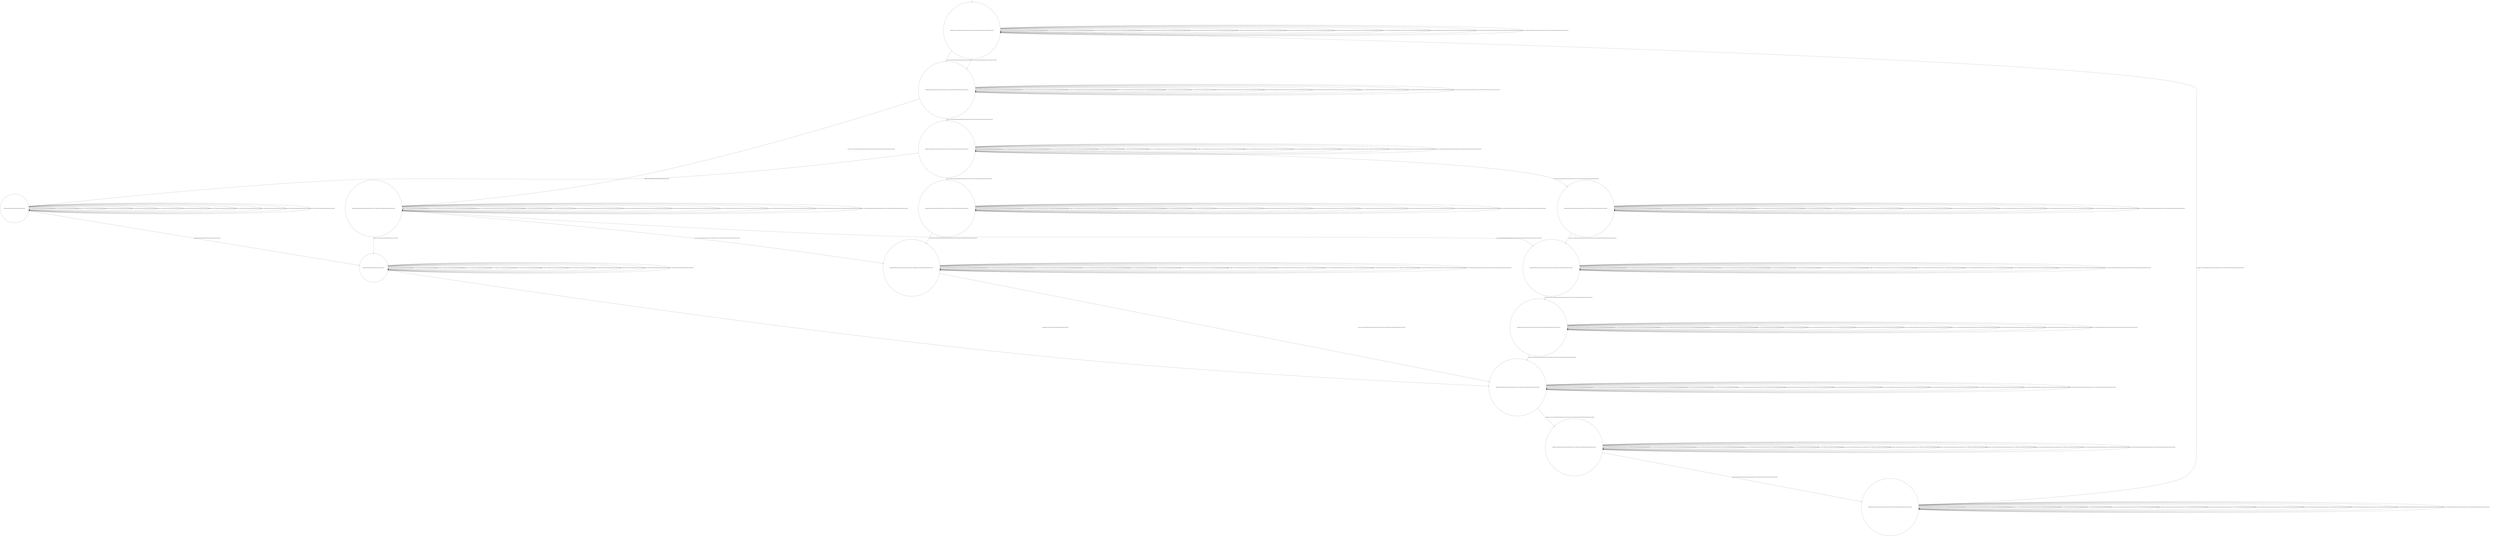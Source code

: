 digraph g {
	edge [lblstyle="above, sloped"];
	s0 [shape="circle" label="0@[((EUR and COF and TEA and CAP and TON and not DOL) or (DOL and TEA and CAP and TON and not EUR and not COF))]"];
	s1 [shape="circle" label="1@[((DOL and TEA and CAP and TON and not EUR and not COF) or (EUR and COF and TEA and CAP and TON and not DOL))]"];
	s2 [shape="circle" label="2@[((DOL and TEA and CAP and TON and not EUR and not COF) or (EUR and COF and TEA and CAP and TON and not DOL))]"];
	s3 [shape="circle" label="3@[((DOL and TEA and CAP and TON and not EUR and not COF) or (EUR and COF and TEA and CAP and TON and not DOL))]"];
	s4 [shape="circle" label="4@[((DOL and TEA and CAP and TON and not EUR and not COF) or (EUR and COF and TEA and CAP and TON and not DOL))]"];
	s5 [shape="circle" label="5@[((EUR and COF and TEA and CAP and TON and not DOL))]"];
	s6 [shape="circle" label="6@[((DOL and TEA and CAP and TON and not EUR and not COF) or (EUR and COF and TEA and CAP and TON and not DOL))]"];
	s7 [shape="circle" label="7@[((DOL and TEA and CAP and TON and not EUR and not COF) or (EUR and COF and TEA and CAP and TON and not DOL))]"];
	s8 [shape="circle" label="8@[((EUR and COF and TEA and CAP and TON and not DOL))]"];
	s9 [shape="circle" label="9@[((DOL and TEA and CAP and TON and not EUR and not COF) or (EUR and COF and TEA and CAP and TON and not DOL))]"];
	s10 [shape="circle" label="10@[((DOL and TEA and CAP and TON and not EUR and not COF) or (EUR and COF and TEA and CAP and TON and not DOL))]"];
	s11 [shape="circle" label="11@[((DOL and TEA and CAP and TON and not EUR and not COF) or (EUR and COF and TEA and CAP and TON and not DOL))]"];
	s12 [shape="circle" label="12@[((DOL and TEA and CAP and TON and not EUR and not COF) or (EUR and COF and TEA and CAP and TON and not DOL))]"];
	s13 [shape="circle" label="13@[((DOL and TEA and CAP and TON and not EUR and not COF) or (EUR and COF and TEA and CAP and TON and not DOL))]"];
	s0 -> s0 [label="cap / nok() [((DOL and TEA and CAP and TON and not EUR and not COF) or (EUR and COF and TEA and CAP and TON and not DOL))]"];
	s0 -> s0 [label="coffee / nok() [((DOL and TEA and CAP and TON and not EUR and not COF) or (EUR and COF and TEA and CAP and TON and not DOL))]"];
	s0 -> s0 [label="cup_taken / nok() [((DOL and TEA and CAP and TON and not EUR and not COF) or (EUR and COF and TEA and CAP and TON and not DOL))]"];
	s0 -> s0 [label="display_done / nok() [((DOL and TEA and CAP and TON and not EUR and not COF) or (EUR and COF and TEA and CAP and TON and not DOL))]"];
	s0 -> s1 [label="dollar / ok() [((DOL and TEA and CAP and TON and not EUR and not COF))]"];
	s0 -> s1 [label="euro / ok() [((EUR and COF and TEA and CAP and TON and not DOL))]"];
	s0 -> s0 [label="no_sugar / nok() [((DOL and TEA and CAP and TON and not EUR and not COF) or (EUR and COF and TEA and CAP and TON and not DOL))]"];
	s0 -> s0 [label="pour_coffee / nok() [((DOL and TEA and CAP and TON and not EUR and not COF) or (EUR and COF and TEA and CAP and TON and not DOL))]"];
	s0 -> s0 [label="pour_milk / nok() [((DOL and TEA and CAP and TON and not EUR and not COF) or (EUR and COF and TEA and CAP and TON and not DOL))]"];
	s0 -> s0 [label="pour_sugar / nok() [((DOL and TEA and CAP and TON and not EUR and not COF) or (EUR and COF and TEA and CAP and TON and not DOL))]"];
	s0 -> s0 [label="pour_tea / nok() [((DOL and TEA and CAP and TON and not EUR and not COF) or (EUR and COF and TEA and CAP and TON and not DOL))]"];
	s0 -> s0 [label="ring / nok() [((DOL and TEA and CAP and TON and not EUR and not COF) or (EUR and COF and TEA and CAP and TON and not DOL))]"];
	s0 -> s0 [label="sugar / nok() [((DOL and TEA and CAP and TON and not EUR and not COF) or (EUR and COF and TEA and CAP and TON and not DOL))]"];
	s0 -> s0 [label="tea / nok() [((DOL and TEA and CAP and TON and not EUR and not COF) or (EUR and COF and TEA and CAP and TON and not DOL))]"];
	s1 -> s1 [label="cap / nok() [((DOL and TEA and CAP and TON and not EUR and not COF) or (EUR and COF and TEA and CAP and TON and not DOL))]"];
	s1 -> s1 [label="coffee / nok() [((DOL and TEA and CAP and TON and not EUR and not COF) or (EUR and COF and TEA and CAP and TON and not DOL))]"];
	s1 -> s1 [label="cup_taken / nok() [((DOL and TEA and CAP and TON and not EUR and not COF) or (EUR and COF and TEA and CAP and TON and not DOL))]"];
	s1 -> s1 [label="display_done / nok() [((DOL and TEA and CAP and TON and not EUR and not COF) or (EUR and COF and TEA and CAP and TON and not DOL))]"];
	s1 -> s1 [label="dollar / nok() [((DOL and TEA and CAP and TON and not EUR and not COF))]"];
	s1 -> s1 [label="euro / nok() [((EUR and COF and TEA and CAP and TON and not DOL))]"];
	s1 -> s2 [label="no_sugar / ok() [((DOL and TEA and CAP and TON and not EUR and not COF) or (EUR and COF and TEA and CAP and TON and not DOL))]"];
	s1 -> s1 [label="pour_coffee / nok() [((DOL and TEA and CAP and TON and not EUR and not COF) or (EUR and COF and TEA and CAP and TON and not DOL))]"];
	s1 -> s1 [label="pour_milk / nok() [((DOL and TEA and CAP and TON and not EUR and not COF) or (EUR and COF and TEA and CAP and TON and not DOL))]"];
	s1 -> s1 [label="pour_sugar / nok() [((DOL and TEA and CAP and TON and not EUR and not COF) or (EUR and COF and TEA and CAP and TON and not DOL))]"];
	s1 -> s1 [label="pour_tea / nok() [((DOL and TEA and CAP and TON and not EUR and not COF) or (EUR and COF and TEA and CAP and TON and not DOL))]"];
	s1 -> s1 [label="ring / nok() [((DOL and TEA and CAP and TON and not EUR and not COF) or (EUR and COF and TEA and CAP and TON and not DOL))]"];
	s1 -> s3 [label="sugar / ok() [((DOL and TEA and CAP and TON and not EUR and not COF) or (EUR and COF and TEA and CAP and TON and not DOL))]"];
	s1 -> s1 [label="tea / nok() [((DOL and TEA and CAP and TON and not EUR and not COF) or (EUR and COF and TEA and CAP and TON and not DOL))]"];
	s2 -> s7 [label="cap / ok() [((DOL and TEA and CAP and TON and not EUR and not COF) or (EUR and COF and TEA and CAP and TON and not DOL))]"];
	s2 -> s2 [label="coffee / Ω [((DOL and TEA and CAP and TON and not EUR and not COF))]"];
	s2 -> s8 [label="coffee / ok() [((EUR and COF and TEA and CAP and TON and not DOL))]"];
	s2 -> s2 [label="cup_taken / nok() [((DOL and TEA and CAP and TON and not EUR and not COF) or (EUR and COF and TEA and CAP and TON and not DOL))]"];
	s2 -> s2 [label="display_done / nok() [((DOL and TEA and CAP and TON and not EUR and not COF) or (EUR and COF and TEA and CAP and TON and not DOL))]"];
	s2 -> s2 [label="dollar / nok() [((DOL and TEA and CAP and TON and not EUR and not COF))]"];
	s2 -> s2 [label="euro / nok() [((EUR and COF and TEA and CAP and TON and not DOL))]"];
	s2 -> s2 [label="no_sugar / nok() [((DOL and TEA and CAP and TON and not EUR and not COF) or (EUR and COF and TEA and CAP and TON and not DOL))]"];
	s2 -> s2 [label="pour_coffee / nok() [((DOL and TEA and CAP and TON and not EUR and not COF) or (EUR and COF and TEA and CAP and TON and not DOL))]"];
	s2 -> s2 [label="pour_milk / nok() [((DOL and TEA and CAP and TON and not EUR and not COF) or (EUR and COF and TEA and CAP and TON and not DOL))]"];
	s2 -> s2 [label="pour_sugar / nok() [((DOL and TEA and CAP and TON and not EUR and not COF) or (EUR and COF and TEA and CAP and TON and not DOL))]"];
	s2 -> s2 [label="pour_tea / nok() [((DOL and TEA and CAP and TON and not EUR and not COF) or (EUR and COF and TEA and CAP and TON and not DOL))]"];
	s2 -> s2 [label="ring / nok() [((DOL and TEA and CAP and TON and not EUR and not COF) or (EUR and COF and TEA and CAP and TON and not DOL))]"];
	s2 -> s2 [label="sugar / void() [((DOL and TEA and CAP and TON and not EUR and not COF) or (EUR and COF and TEA and CAP and TON and not DOL))]"];
	s2 -> s9 [label="tea / ok() [((DOL and TEA and CAP and TON and not EUR and not COF) or (EUR and COF and TEA and CAP and TON and not DOL))]"];
	s3 -> s4 [label="cap / ok() [((DOL and TEA and CAP and TON and not EUR and not COF) or (EUR and COF and TEA and CAP and TON and not DOL))]"];
	s3 -> s5 [label="coffee / ok() [((EUR and COF and TEA and CAP and TON and not DOL))]"];
	s3 -> s3 [label="coffee / Ω [((DOL and TEA and CAP and TON and not EUR and not COF))]"];
	s3 -> s3 [label="cup_taken / nok() [((DOL and TEA and CAP and TON and not EUR and not COF) or (EUR and COF and TEA and CAP and TON and not DOL))]"];
	s3 -> s3 [label="display_done / nok() [((DOL and TEA and CAP and TON and not EUR and not COF) or (EUR and COF and TEA and CAP and TON and not DOL))]"];
	s3 -> s3 [label="dollar / nok() [((DOL and TEA and CAP and TON and not EUR and not COF))]"];
	s3 -> s3 [label="euro / nok() [((EUR and COF and TEA and CAP and TON and not DOL))]"];
	s3 -> s3 [label="no_sugar / void() [((DOL and TEA and CAP and TON and not EUR and not COF) or (EUR and COF and TEA and CAP and TON and not DOL))]"];
	s3 -> s3 [label="pour_coffee / nok() [((DOL and TEA and CAP and TON and not EUR and not COF) or (EUR and COF and TEA and CAP and TON and not DOL))]"];
	s3 -> s3 [label="pour_milk / nok() [((DOL and TEA and CAP and TON and not EUR and not COF) or (EUR and COF and TEA and CAP and TON and not DOL))]"];
	s3 -> s3 [label="pour_sugar / nok() [((DOL and TEA and CAP and TON and not EUR and not COF) or (EUR and COF and TEA and CAP and TON and not DOL))]"];
	s3 -> s3 [label="pour_tea / nok() [((DOL and TEA and CAP and TON and not EUR and not COF) or (EUR and COF and TEA and CAP and TON and not DOL))]"];
	s3 -> s3 [label="ring / nok() [((DOL and TEA and CAP and TON and not EUR and not COF) or (EUR and COF and TEA and CAP and TON and not DOL))]"];
	s3 -> s3 [label="sugar / nok() [((DOL and TEA and CAP and TON and not EUR and not COF) or (EUR and COF and TEA and CAP and TON and not DOL))]"];
	s3 -> s6 [label="tea / ok() [((DOL and TEA and CAP and TON and not EUR and not COF) or (EUR and COF and TEA and CAP and TON and not DOL))]"];
	s4 -> s4 [label="cap / nok() [((DOL and TEA and CAP and TON and not EUR and not COF) or (EUR and COF and TEA and CAP and TON and not DOL))]"];
	s4 -> s4 [label="coffee / void() [((DOL and TEA and CAP and TON and not EUR and not COF) or (EUR and COF and TEA and CAP and TON and not DOL))]"];
	s4 -> s4 [label="cup_taken / nok() [((DOL and TEA and CAP and TON and not EUR and not COF) or (EUR and COF and TEA and CAP and TON and not DOL))]"];
	s4 -> s4 [label="display_done / nok() [((DOL and TEA and CAP and TON and not EUR and not COF) or (EUR and COF and TEA and CAP and TON and not DOL))]"];
	s4 -> s4 [label="dollar / nok() [((DOL and TEA and CAP and TON and not EUR and not COF))]"];
	s4 -> s4 [label="euro / nok() [((EUR and COF and TEA and CAP and TON and not DOL))]"];
	s4 -> s4 [label="no_sugar / nok() [((DOL and TEA and CAP and TON and not EUR and not COF) or (EUR and COF and TEA and CAP and TON and not DOL))]"];
	s4 -> s4 [label="pour_coffee / nok() [((DOL and TEA and CAP and TON and not EUR and not COF) or (EUR and COF and TEA and CAP and TON and not DOL))]"];
	s4 -> s4 [label="pour_milk / nok() [((DOL and TEA and CAP and TON and not EUR and not COF) or (EUR and COF and TEA and CAP and TON and not DOL))]"];
	s4 -> s7 [label="pour_sugar / ok() [((DOL and TEA and CAP and TON and not EUR and not COF) or (EUR and COF and TEA and CAP and TON and not DOL))]"];
	s4 -> s4 [label="pour_tea / nok() [((DOL and TEA and CAP and TON and not EUR and not COF) or (EUR and COF and TEA and CAP and TON and not DOL))]"];
	s4 -> s4 [label="ring / nok() [((DOL and TEA and CAP and TON and not EUR and not COF) or (EUR and COF and TEA and CAP and TON and not DOL))]"];
	s4 -> s4 [label="sugar / nok() [((DOL and TEA and CAP and TON and not EUR and not COF) or (EUR and COF and TEA and CAP and TON and not DOL))]"];
	s4 -> s4 [label="tea / void() [((DOL and TEA and CAP and TON and not EUR and not COF) or (EUR and COF and TEA and CAP and TON and not DOL))]"];
	s5 -> s5 [label="cap / void() [((EUR and COF and TEA and CAP and TON and not DOL))]"];
	s5 -> s5 [label="coffee / nok() [((EUR and COF and TEA and CAP and TON and not DOL))]"];
	s5 -> s5 [label="cup_taken / nok() [((EUR and COF and TEA and CAP and TON and not DOL))]"];
	s5 -> s5 [label="display_done / nok() [((EUR and COF and TEA and CAP and TON and not DOL))]"];
	s5 -> s5 [label="euro / nok() [((EUR and COF and TEA and CAP and TON and not DOL))]"];
	s5 -> s5 [label="no_sugar / nok() [((EUR and COF and TEA and CAP and TON and not DOL))]"];
	s5 -> s5 [label="pour_coffee / nok() [((EUR and COF and TEA and CAP and TON and not DOL))]"];
	s5 -> s5 [label="pour_milk / nok() [((EUR and COF and TEA and CAP and TON and not DOL))]"];
	s5 -> s8 [label="pour_sugar / ok() [((EUR and COF and TEA and CAP and TON and not DOL))]"];
	s5 -> s5 [label="pour_tea / nok() [((EUR and COF and TEA and CAP and TON and not DOL))]"];
	s5 -> s5 [label="ring / nok() [((EUR and COF and TEA and CAP and TON and not DOL))]"];
	s5 -> s5 [label="sugar / nok() [((EUR and COF and TEA and CAP and TON and not DOL))]"];
	s5 -> s5 [label="tea / void() [((EUR and COF and TEA and CAP and TON and not DOL))]"];
	s6 -> s6 [label="cap / void() [((DOL and TEA and CAP and TON and not EUR and not COF) or (EUR and COF and TEA and CAP and TON and not DOL))]"];
	s6 -> s6 [label="coffee / void() [((DOL and TEA and CAP and TON and not EUR and not COF) or (EUR and COF and TEA and CAP and TON and not DOL))]"];
	s6 -> s6 [label="cup_taken / nok() [((DOL and TEA and CAP and TON and not EUR and not COF) or (EUR and COF and TEA and CAP and TON and not DOL))]"];
	s6 -> s6 [label="display_done / nok() [((DOL and TEA and CAP and TON and not EUR and not COF) or (EUR and COF and TEA and CAP and TON and not DOL))]"];
	s6 -> s6 [label="dollar / nok() [((DOL and TEA and CAP and TON and not EUR and not COF))]"];
	s6 -> s6 [label="euro / nok() [((EUR and COF and TEA and CAP and TON and not DOL))]"];
	s6 -> s6 [label="no_sugar / nok() [((DOL and TEA and CAP and TON and not EUR and not COF) or (EUR and COF and TEA and CAP and TON and not DOL))]"];
	s6 -> s6 [label="pour_coffee / nok() [((DOL and TEA and CAP and TON and not EUR and not COF) or (EUR and COF and TEA and CAP and TON and not DOL))]"];
	s6 -> s6 [label="pour_milk / nok() [((DOL and TEA and CAP and TON and not EUR and not COF) or (EUR and COF and TEA and CAP and TON and not DOL))]"];
	s6 -> s9 [label="pour_sugar / ok() [((DOL and TEA and CAP and TON and not EUR and not COF) or (EUR and COF and TEA and CAP and TON and not DOL))]"];
	s6 -> s6 [label="pour_tea / nok() [((DOL and TEA and CAP and TON and not EUR and not COF) or (EUR and COF and TEA and CAP and TON and not DOL))]"];
	s6 -> s6 [label="ring / nok() [((DOL and TEA and CAP and TON and not EUR and not COF) or (EUR and COF and TEA and CAP and TON and not DOL))]"];
	s6 -> s6 [label="sugar / nok() [((DOL and TEA and CAP and TON and not EUR and not COF) or (EUR and COF and TEA and CAP and TON and not DOL))]"];
	s6 -> s6 [label="tea / nok() [((DOL and TEA and CAP and TON and not EUR and not COF) or (EUR and COF and TEA and CAP and TON and not DOL))]"];
	s7 -> s7 [label="cap / nok() [((DOL and TEA and CAP and TON and not EUR and not COF) or (EUR and COF and TEA and CAP and TON and not DOL))]"];
	s7 -> s7 [label="coffee / void() [((DOL and TEA and CAP and TON and not EUR and not COF) or (EUR and COF and TEA and CAP and TON and not DOL))]"];
	s7 -> s7 [label="cup_taken / nok() [((DOL and TEA and CAP and TON and not EUR and not COF) or (EUR and COF and TEA and CAP and TON and not DOL))]"];
	s7 -> s7 [label="display_done / nok() [((DOL and TEA and CAP and TON and not EUR and not COF) or (EUR and COF and TEA and CAP and TON and not DOL))]"];
	s7 -> s7 [label="dollar / nok() [((DOL and TEA and CAP and TON and not EUR and not COF))]"];
	s7 -> s7 [label="euro / nok() [((EUR and COF and TEA and CAP and TON and not DOL))]"];
	s7 -> s7 [label="no_sugar / nok() [((DOL and TEA and CAP and TON and not EUR and not COF) or (EUR and COF and TEA and CAP and TON and not DOL))]"];
	s7 -> s7 [label="pour_coffee / nok() [((DOL and TEA and CAP and TON and not EUR and not COF) or (EUR and COF and TEA and CAP and TON and not DOL))]"];
	s7 -> s11 [label="pour_milk / ok() [((DOL and TEA and CAP and TON and not EUR and not COF) or (EUR and COF and TEA and CAP and TON and not DOL))]"];
	s7 -> s7 [label="pour_sugar / nok() [((DOL and TEA and CAP and TON and not EUR and not COF) or (EUR and COF and TEA and CAP and TON and not DOL))]"];
	s7 -> s7 [label="pour_tea / nok() [((DOL and TEA and CAP and TON and not EUR and not COF) or (EUR and COF and TEA and CAP and TON and not DOL))]"];
	s7 -> s7 [label="ring / nok() [((DOL and TEA and CAP and TON and not EUR and not COF) or (EUR and COF and TEA and CAP and TON and not DOL))]"];
	s7 -> s7 [label="sugar / nok() [((DOL and TEA and CAP and TON and not EUR and not COF) or (EUR and COF and TEA and CAP and TON and not DOL))]"];
	s7 -> s7 [label="tea / void() [((DOL and TEA and CAP and TON and not EUR and not COF) or (EUR and COF and TEA and CAP and TON and not DOL))]"];
	s8 -> s8 [label="cap / void() [((EUR and COF and TEA and CAP and TON and not DOL))]"];
	s8 -> s8 [label="coffee / nok() [((EUR and COF and TEA and CAP and TON and not DOL))]"];
	s8 -> s8 [label="cup_taken / nok() [((EUR and COF and TEA and CAP and TON and not DOL))]"];
	s8 -> s8 [label="display_done / nok() [((EUR and COF and TEA and CAP and TON and not DOL))]"];
	s8 -> s8 [label="euro / nok() [((EUR and COF and TEA and CAP and TON and not DOL))]"];
	s8 -> s8 [label="no_sugar / nok() [((EUR and COF and TEA and CAP and TON and not DOL))]"];
	s8 -> s10 [label="pour_coffee / ok() [((EUR and COF and TEA and CAP and TON and not DOL))]"];
	s8 -> s8 [label="pour_milk / nok() [((EUR and COF and TEA and CAP and TON and not DOL))]"];
	s8 -> s8 [label="pour_sugar / nok() [((EUR and COF and TEA and CAP and TON and not DOL))]"];
	s8 -> s8 [label="pour_tea / nok() [((EUR and COF and TEA and CAP and TON and not DOL))]"];
	s8 -> s8 [label="ring / nok() [((EUR and COF and TEA and CAP and TON and not DOL))]"];
	s8 -> s8 [label="sugar / nok() [((EUR and COF and TEA and CAP and TON and not DOL))]"];
	s8 -> s8 [label="tea / void() [((EUR and COF and TEA and CAP and TON and not DOL))]"];
	s9 -> s9 [label="cap / void() [((DOL and TEA and CAP and TON and not EUR and not COF) or (EUR and COF and TEA and CAP and TON and not DOL))]"];
	s9 -> s9 [label="coffee / void() [((DOL and TEA and CAP and TON and not EUR and not COF) or (EUR and COF and TEA and CAP and TON and not DOL))]"];
	s9 -> s9 [label="cup_taken / nok() [((DOL and TEA and CAP and TON and not EUR and not COF) or (EUR and COF and TEA and CAP and TON and not DOL))]"];
	s9 -> s9 [label="display_done / nok() [((DOL and TEA and CAP and TON and not EUR and not COF) or (EUR and COF and TEA and CAP and TON and not DOL))]"];
	s9 -> s9 [label="dollar / nok() [((DOL and TEA and CAP and TON and not EUR and not COF))]"];
	s9 -> s9 [label="euro / nok() [((EUR and COF and TEA and CAP and TON and not DOL))]"];
	s9 -> s9 [label="no_sugar / nok() [((DOL and TEA and CAP and TON and not EUR and not COF) or (EUR and COF and TEA and CAP and TON and not DOL))]"];
	s9 -> s9 [label="pour_coffee / nok() [((DOL and TEA and CAP and TON and not EUR and not COF) or (EUR and COF and TEA and CAP and TON and not DOL))]"];
	s9 -> s9 [label="pour_milk / nok() [((DOL and TEA and CAP and TON and not EUR and not COF) or (EUR and COF and TEA and CAP and TON and not DOL))]"];
	s9 -> s9 [label="pour_sugar / nok() [((DOL and TEA and CAP and TON and not EUR and not COF) or (EUR and COF and TEA and CAP and TON and not DOL))]"];
	s9 -> s10 [label="pour_tea / ok() [((DOL and TEA and CAP and TON and not EUR and not COF) or (EUR and COF and TEA and CAP and TON and not DOL))]"];
	s9 -> s9 [label="ring / nok() [((DOL and TEA and CAP and TON and not EUR and not COF) or (EUR and COF and TEA and CAP and TON and not DOL))]"];
	s9 -> s9 [label="sugar / nok() [((DOL and TEA and CAP and TON and not EUR and not COF) or (EUR and COF and TEA and CAP and TON and not DOL))]"];
	s9 -> s9 [label="tea / nok() [((DOL and TEA and CAP and TON and not EUR and not COF) or (EUR and COF and TEA and CAP and TON and not DOL))]"];
	s10 -> s10 [label="cap / nok() [((DOL and TEA and CAP and TON and not EUR and not COF) or (EUR and COF and TEA and CAP and TON and not DOL))]"];
	s10 -> s10 [label="coffee / nok() [((DOL and TEA and CAP and TON and not EUR and not COF) or (EUR and COF and TEA and CAP and TON and not DOL))]"];
	s10 -> s10 [label="cup_taken / nok() [((DOL and TEA and CAP and TON and not EUR and not COF) or (EUR and COF and TEA and CAP and TON and not DOL))]"];
	s10 -> s12 [label="display_done / ok() [((DOL and TEA and CAP and TON and not EUR and not COF) or (EUR and COF and TEA and CAP and TON and not DOL))]"];
	s10 -> s10 [label="dollar / nok() [((DOL and TEA and CAP and TON and not EUR and not COF))]"];
	s10 -> s10 [label="euro / nok() [((EUR and COF and TEA and CAP and TON and not DOL))]"];
	s10 -> s10 [label="no_sugar / nok() [((DOL and TEA and CAP and TON and not EUR and not COF) or (EUR and COF and TEA and CAP and TON and not DOL))]"];
	s10 -> s10 [label="pour_coffee / nok() [((DOL and TEA and CAP and TON and not EUR and not COF) or (EUR and COF and TEA and CAP and TON and not DOL))]"];
	s10 -> s10 [label="pour_milk / nok() [((DOL and TEA and CAP and TON and not EUR and not COF) or (EUR and COF and TEA and CAP and TON and not DOL))]"];
	s10 -> s10 [label="pour_sugar / nok() [((DOL and TEA and CAP and TON and not EUR and not COF) or (EUR and COF and TEA and CAP and TON and not DOL))]"];
	s10 -> s10 [label="pour_tea / nok() [((DOL and TEA and CAP and TON and not EUR and not COF) or (EUR and COF and TEA and CAP and TON and not DOL))]"];
	s10 -> s10 [label="ring / nok() [((DOL and TEA and CAP and TON and not EUR and not COF) or (EUR and COF and TEA and CAP and TON and not DOL))]"];
	s10 -> s10 [label="sugar / nok() [((DOL and TEA and CAP and TON and not EUR and not COF) or (EUR and COF and TEA and CAP and TON and not DOL))]"];
	s10 -> s10 [label="tea / nok() [((DOL and TEA and CAP and TON and not EUR and not COF) or (EUR and COF and TEA and CAP and TON and not DOL))]"];
	s11 -> s11 [label="cap / nok() [((DOL and TEA and CAP and TON and not EUR and not COF) or (EUR and COF and TEA and CAP and TON and not DOL))]"];
	s11 -> s11 [label="coffee / nok() [((DOL and TEA and CAP and TON and not EUR and not COF) or (EUR and COF and TEA and CAP and TON and not DOL))]"];
	s11 -> s11 [label="cup_taken / nok() [((DOL and TEA and CAP and TON and not EUR and not COF) or (EUR and COF and TEA and CAP and TON and not DOL))]"];
	s11 -> s11 [label="display_done / nok() [((DOL and TEA and CAP and TON and not EUR and not COF) or (EUR and COF and TEA and CAP and TON and not DOL))]"];
	s11 -> s11 [label="dollar / nok() [((DOL and TEA and CAP and TON and not EUR and not COF))]"];
	s11 -> s11 [label="euro / nok() [((EUR and COF and TEA and CAP and TON and not DOL))]"];
	s11 -> s11 [label="no_sugar / nok() [((DOL and TEA and CAP and TON and not EUR and not COF) or (EUR and COF and TEA and CAP and TON and not DOL))]"];
	s11 -> s10 [label="pour_coffee / ok() [((DOL and TEA and CAP and TON and not EUR and not COF) or (EUR and COF and TEA and CAP and TON and not DOL))]"];
	s11 -> s11 [label="pour_milk / nok() [((DOL and TEA and CAP and TON and not EUR and not COF) or (EUR and COF and TEA and CAP and TON and not DOL))]"];
	s11 -> s11 [label="pour_sugar / nok() [((DOL and TEA and CAP and TON and not EUR and not COF) or (EUR and COF and TEA and CAP and TON and not DOL))]"];
	s11 -> s11 [label="pour_tea / nok() [((DOL and TEA and CAP and TON and not EUR and not COF) or (EUR and COF and TEA and CAP and TON and not DOL))]"];
	s11 -> s11 [label="ring / nok() [((DOL and TEA and CAP and TON and not EUR and not COF) or (EUR and COF and TEA and CAP and TON and not DOL))]"];
	s11 -> s11 [label="sugar / nok() [((DOL and TEA and CAP and TON and not EUR and not COF) or (EUR and COF and TEA and CAP and TON and not DOL))]"];
	s11 -> s11 [label="tea / nok() [((DOL and TEA and CAP and TON and not EUR and not COF) or (EUR and COF and TEA and CAP and TON and not DOL))]"];
	s12 -> s12 [label="cap / nok() [((DOL and TEA and CAP and TON and not EUR and not COF) or (EUR and COF and TEA and CAP and TON and not DOL))]"];
	s12 -> s12 [label="coffee / nok() [((DOL and TEA and CAP and TON and not EUR and not COF) or (EUR and COF and TEA and CAP and TON and not DOL))]"];
	s12 -> s12 [label="cup_taken / nok() [((DOL and TEA and CAP and TON and not EUR and not COF) or (EUR and COF and TEA and CAP and TON and not DOL))]"];
	s12 -> s12 [label="display_done / nok() [((DOL and TEA and CAP and TON and not EUR and not COF) or (EUR and COF and TEA and CAP and TON and not DOL))]"];
	s12 -> s12 [label="dollar / nok() [((DOL and TEA and CAP and TON and not EUR and not COF))]"];
	s12 -> s12 [label="euro / nok() [((EUR and COF and TEA and CAP and TON and not DOL))]"];
	s12 -> s12 [label="no_sugar / nok() [((DOL and TEA and CAP and TON and not EUR and not COF) or (EUR and COF and TEA and CAP and TON and not DOL))]"];
	s12 -> s12 [label="pour_coffee / nok() [((DOL and TEA and CAP and TON and not EUR and not COF) or (EUR and COF and TEA and CAP and TON and not DOL))]"];
	s12 -> s12 [label="pour_milk / nok() [((DOL and TEA and CAP and TON and not EUR and not COF) or (EUR and COF and TEA and CAP and TON and not DOL))]"];
	s12 -> s12 [label="pour_sugar / nok() [((DOL and TEA and CAP and TON and not EUR and not COF) or (EUR and COF and TEA and CAP and TON and not DOL))]"];
	s12 -> s12 [label="pour_tea / nok() [((DOL and TEA and CAP and TON and not EUR and not COF) or (EUR and COF and TEA and CAP and TON and not DOL))]"];
	s12 -> s13 [label="ring / ok() [((DOL and TEA and CAP and TON and not EUR and not COF) or (EUR and COF and TEA and CAP and TON and not DOL))]"];
	s12 -> s12 [label="sugar / nok() [((DOL and TEA and CAP and TON and not EUR and not COF) or (EUR and COF and TEA and CAP and TON and not DOL))]"];
	s12 -> s12 [label="tea / nok() [((DOL and TEA and CAP and TON and not EUR and not COF) or (EUR and COF and TEA and CAP and TON and not DOL))]"];
	s13 -> s13 [label="cap / nok() [((DOL and TEA and CAP and TON and not EUR and not COF) or (EUR and COF and TEA and CAP and TON and not DOL))]"];
	s13 -> s13 [label="coffee / nok() [((DOL and TEA and CAP and TON and not EUR and not COF) or (EUR and COF and TEA and CAP and TON and not DOL))]"];
	s13 -> s0 [label="cup_taken / ok() [((DOL and TEA and CAP and TON and not EUR and not COF) or (EUR and COF and TEA and CAP and TON and not DOL))]"];
	s13 -> s13 [label="display_done / nok() [((DOL and TEA and CAP and TON and not EUR and not COF) or (EUR and COF and TEA and CAP and TON and not DOL))]"];
	s13 -> s13 [label="dollar / nok() [((DOL and TEA and CAP and TON and not EUR and not COF))]"];
	s13 -> s13 [label="euro / nok() [((EUR and COF and TEA and CAP and TON and not DOL))]"];
	s13 -> s13 [label="no_sugar / nok() [((DOL and TEA and CAP and TON and not EUR and not COF) or (EUR and COF and TEA and CAP and TON and not DOL))]"];
	s13 -> s13 [label="pour_coffee / nok() [((DOL and TEA and CAP and TON and not EUR and not COF) or (EUR and COF and TEA and CAP and TON and not DOL))]"];
	s13 -> s13 [label="pour_milk / nok() [((DOL and TEA and CAP and TON and not EUR and not COF) or (EUR and COF and TEA and CAP and TON and not DOL))]"];
	s13 -> s13 [label="pour_sugar / nok() [((DOL and TEA and CAP and TON and not EUR and not COF) or (EUR and COF and TEA and CAP and TON and not DOL))]"];
	s13 -> s13 [label="pour_tea / nok() [((DOL and TEA and CAP and TON and not EUR and not COF) or (EUR and COF and TEA and CAP and TON and not DOL))]"];
	s13 -> s13 [label="ring / nok() [((DOL and TEA and CAP and TON and not EUR and not COF) or (EUR and COF and TEA and CAP and TON and not DOL))]"];
	s13 -> s13 [label="sugar / nok() [((DOL and TEA and CAP and TON and not EUR and not COF) or (EUR and COF and TEA and CAP and TON and not DOL))]"];
	s13 -> s13 [label="tea / nok() [((DOL and TEA and CAP and TON and not EUR and not COF) or (EUR and COF and TEA and CAP and TON and not DOL))]"];
	__start0 [label="" shape="none" width="0" height="0"];
	__start0 -> s0;
}